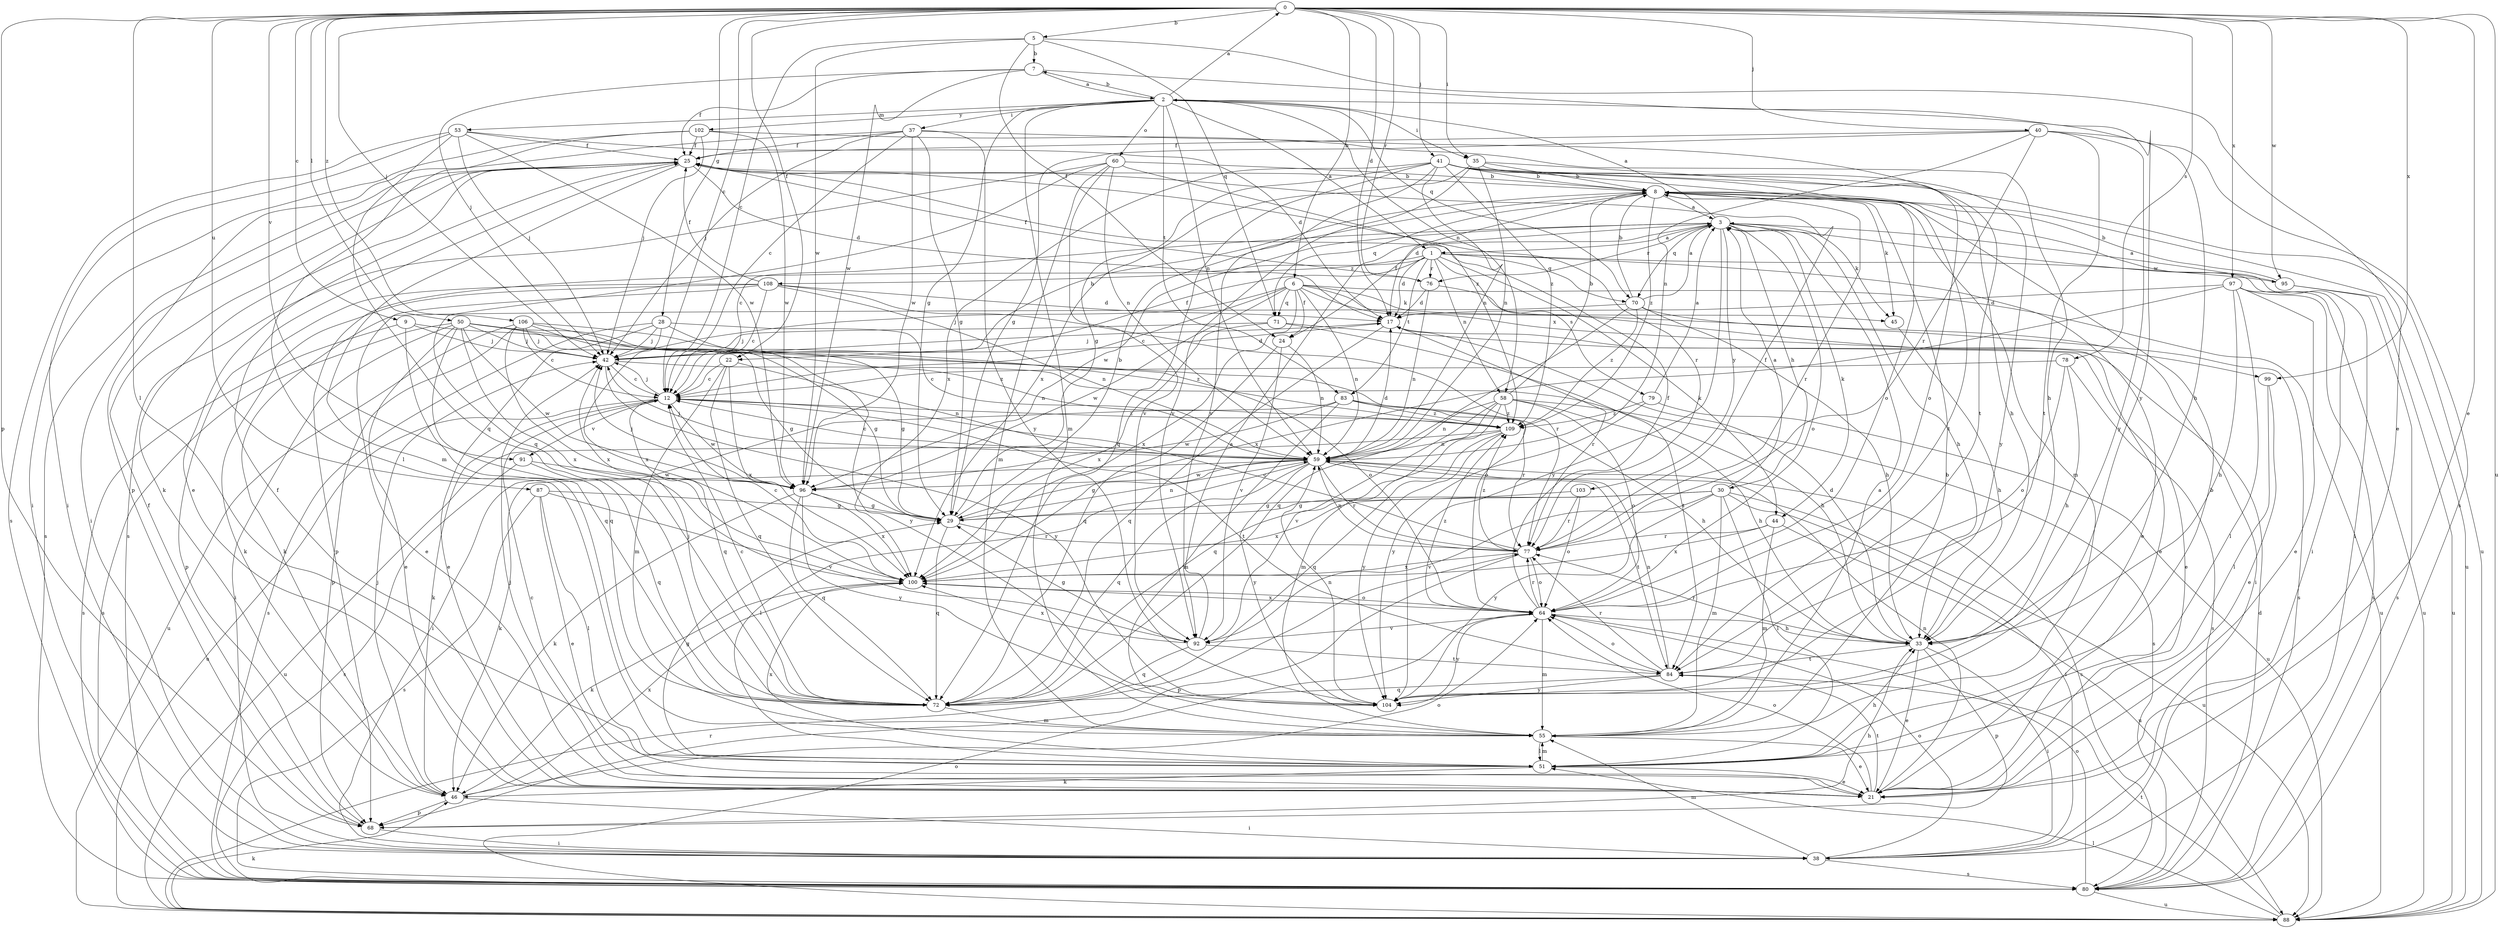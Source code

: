 strict digraph  {
0;
1;
2;
3;
5;
6;
7;
8;
9;
12;
17;
21;
22;
24;
25;
28;
29;
30;
33;
35;
37;
38;
40;
41;
42;
44;
45;
46;
50;
51;
53;
55;
58;
59;
60;
64;
68;
70;
71;
72;
76;
77;
78;
79;
80;
83;
84;
87;
88;
91;
92;
95;
96;
97;
99;
100;
102;
103;
104;
106;
108;
109;
0 -> 5  [label=b];
0 -> 6  [label=b];
0 -> 9  [label=c];
0 -> 12  [label=c];
0 -> 17  [label=d];
0 -> 21  [label=e];
0 -> 22  [label=f];
0 -> 28  [label=g];
0 -> 35  [label=i];
0 -> 40  [label=j];
0 -> 41  [label=j];
0 -> 42  [label=j];
0 -> 50  [label=l];
0 -> 51  [label=l];
0 -> 68  [label=p];
0 -> 76  [label=r];
0 -> 78  [label=s];
0 -> 87  [label=u];
0 -> 88  [label=u];
0 -> 91  [label=v];
0 -> 95  [label=w];
0 -> 97  [label=x];
0 -> 99  [label=x];
0 -> 106  [label=z];
1 -> 17  [label=d];
1 -> 21  [label=e];
1 -> 22  [label=f];
1 -> 44  [label=k];
1 -> 58  [label=n];
1 -> 68  [label=p];
1 -> 70  [label=q];
1 -> 76  [label=r];
1 -> 79  [label=s];
1 -> 83  [label=t];
1 -> 95  [label=w];
1 -> 108  [label=z];
2 -> 0  [label=a];
2 -> 1  [label=a];
2 -> 7  [label=b];
2 -> 29  [label=g];
2 -> 35  [label=i];
2 -> 37  [label=i];
2 -> 53  [label=m];
2 -> 55  [label=m];
2 -> 58  [label=n];
2 -> 59  [label=n];
2 -> 60  [label=o];
2 -> 70  [label=q];
2 -> 80  [label=s];
2 -> 83  [label=t];
2 -> 102  [label=y];
3 -> 1  [label=a];
3 -> 2  [label=a];
3 -> 12  [label=c];
3 -> 24  [label=f];
3 -> 30  [label=h];
3 -> 33  [label=h];
3 -> 38  [label=i];
3 -> 44  [label=k];
3 -> 45  [label=k];
3 -> 64  [label=o];
3 -> 70  [label=q];
3 -> 76  [label=r];
3 -> 96  [label=w];
3 -> 103  [label=y];
3 -> 104  [label=y];
5 -> 7  [label=b];
5 -> 12  [label=c];
5 -> 21  [label=e];
5 -> 24  [label=f];
5 -> 71  [label=q];
5 -> 96  [label=w];
6 -> 12  [label=c];
6 -> 24  [label=f];
6 -> 42  [label=j];
6 -> 45  [label=k];
6 -> 59  [label=n];
6 -> 71  [label=q];
6 -> 80  [label=s];
6 -> 88  [label=u];
6 -> 96  [label=w];
6 -> 99  [label=x];
6 -> 100  [label=x];
7 -> 2  [label=a];
7 -> 25  [label=f];
7 -> 42  [label=j];
7 -> 96  [label=w];
7 -> 104  [label=y];
8 -> 3  [label=a];
8 -> 17  [label=d];
8 -> 38  [label=i];
8 -> 45  [label=k];
8 -> 55  [label=m];
8 -> 71  [label=q];
8 -> 77  [label=r];
8 -> 88  [label=u];
8 -> 109  [label=z];
9 -> 42  [label=j];
9 -> 64  [label=o];
9 -> 72  [label=q];
9 -> 80  [label=s];
12 -> 8  [label=b];
12 -> 42  [label=j];
12 -> 46  [label=k];
12 -> 72  [label=q];
12 -> 84  [label=t];
12 -> 88  [label=u];
12 -> 91  [label=v];
12 -> 96  [label=w];
12 -> 109  [label=z];
17 -> 42  [label=j];
17 -> 72  [label=q];
17 -> 77  [label=r];
21 -> 12  [label=c];
21 -> 25  [label=f];
21 -> 42  [label=j];
21 -> 59  [label=n];
21 -> 64  [label=o];
21 -> 84  [label=t];
22 -> 12  [label=c];
22 -> 55  [label=m];
22 -> 59  [label=n];
22 -> 72  [label=q];
22 -> 100  [label=x];
24 -> 59  [label=n];
24 -> 72  [label=q];
24 -> 92  [label=v];
25 -> 8  [label=b];
25 -> 17  [label=d];
25 -> 21  [label=e];
25 -> 38  [label=i];
25 -> 46  [label=k];
25 -> 55  [label=m];
25 -> 77  [label=r];
25 -> 80  [label=s];
28 -> 21  [label=e];
28 -> 29  [label=g];
28 -> 42  [label=j];
28 -> 59  [label=n];
28 -> 80  [label=s];
28 -> 100  [label=x];
29 -> 8  [label=b];
29 -> 59  [label=n];
29 -> 72  [label=q];
29 -> 77  [label=r];
30 -> 3  [label=a];
30 -> 29  [label=g];
30 -> 38  [label=i];
30 -> 51  [label=l];
30 -> 55  [label=m];
30 -> 88  [label=u];
30 -> 92  [label=v];
30 -> 100  [label=x];
30 -> 104  [label=y];
33 -> 17  [label=d];
33 -> 21  [label=e];
33 -> 38  [label=i];
33 -> 68  [label=p];
33 -> 77  [label=r];
33 -> 84  [label=t];
35 -> 8  [label=b];
35 -> 59  [label=n];
35 -> 64  [label=o];
35 -> 92  [label=v];
35 -> 100  [label=x];
35 -> 104  [label=y];
37 -> 12  [label=c];
37 -> 25  [label=f];
37 -> 29  [label=g];
37 -> 42  [label=j];
37 -> 68  [label=p];
37 -> 84  [label=t];
37 -> 96  [label=w];
37 -> 104  [label=y];
38 -> 55  [label=m];
38 -> 64  [label=o];
38 -> 80  [label=s];
40 -> 25  [label=f];
40 -> 29  [label=g];
40 -> 33  [label=h];
40 -> 59  [label=n];
40 -> 77  [label=r];
40 -> 84  [label=t];
40 -> 104  [label=y];
41 -> 8  [label=b];
41 -> 29  [label=g];
41 -> 33  [label=h];
41 -> 59  [label=n];
41 -> 64  [label=o];
41 -> 72  [label=q];
41 -> 84  [label=t];
41 -> 88  [label=u];
41 -> 92  [label=v];
41 -> 100  [label=x];
41 -> 109  [label=z];
42 -> 12  [label=c];
42 -> 17  [label=d];
42 -> 33  [label=h];
42 -> 104  [label=y];
44 -> 55  [label=m];
44 -> 77  [label=r];
44 -> 88  [label=u];
44 -> 100  [label=x];
45 -> 33  [label=h];
46 -> 38  [label=i];
46 -> 42  [label=j];
46 -> 64  [label=o];
46 -> 68  [label=p];
46 -> 100  [label=x];
50 -> 21  [label=e];
50 -> 29  [label=g];
50 -> 38  [label=i];
50 -> 42  [label=j];
50 -> 64  [label=o];
50 -> 72  [label=q];
50 -> 80  [label=s];
50 -> 96  [label=w];
50 -> 100  [label=x];
50 -> 109  [label=z];
51 -> 8  [label=b];
51 -> 21  [label=e];
51 -> 29  [label=g];
51 -> 33  [label=h];
51 -> 46  [label=k];
51 -> 55  [label=m];
51 -> 100  [label=x];
53 -> 17  [label=d];
53 -> 25  [label=f];
53 -> 38  [label=i];
53 -> 42  [label=j];
53 -> 72  [label=q];
53 -> 80  [label=s];
53 -> 96  [label=w];
55 -> 3  [label=a];
55 -> 8  [label=b];
55 -> 21  [label=e];
55 -> 51  [label=l];
58 -> 8  [label=b];
58 -> 33  [label=h];
58 -> 55  [label=m];
58 -> 59  [label=n];
58 -> 64  [label=o];
58 -> 72  [label=q];
58 -> 80  [label=s];
58 -> 92  [label=v];
58 -> 109  [label=z];
59 -> 12  [label=c];
59 -> 17  [label=d];
59 -> 29  [label=g];
59 -> 42  [label=j];
59 -> 46  [label=k];
59 -> 51  [label=l];
59 -> 72  [label=q];
59 -> 77  [label=r];
59 -> 80  [label=s];
59 -> 84  [label=t];
59 -> 96  [label=w];
59 -> 104  [label=y];
60 -> 8  [label=b];
60 -> 55  [label=m];
60 -> 59  [label=n];
60 -> 72  [label=q];
60 -> 80  [label=s];
60 -> 92  [label=v];
60 -> 109  [label=z];
64 -> 25  [label=f];
64 -> 33  [label=h];
64 -> 55  [label=m];
64 -> 77  [label=r];
64 -> 92  [label=v];
64 -> 100  [label=x];
64 -> 104  [label=y];
64 -> 109  [label=z];
68 -> 25  [label=f];
68 -> 33  [label=h];
68 -> 38  [label=i];
70 -> 3  [label=a];
70 -> 8  [label=b];
70 -> 33  [label=h];
70 -> 38  [label=i];
70 -> 46  [label=k];
70 -> 72  [label=q];
70 -> 109  [label=z];
71 -> 21  [label=e];
71 -> 42  [label=j];
71 -> 84  [label=t];
71 -> 100  [label=x];
72 -> 12  [label=c];
72 -> 42  [label=j];
72 -> 55  [label=m];
76 -> 17  [label=d];
76 -> 21  [label=e];
76 -> 25  [label=f];
76 -> 59  [label=n];
77 -> 12  [label=c];
77 -> 25  [label=f];
77 -> 59  [label=n];
77 -> 64  [label=o];
77 -> 68  [label=p];
77 -> 100  [label=x];
77 -> 109  [label=z];
78 -> 12  [label=c];
78 -> 33  [label=h];
78 -> 64  [label=o];
78 -> 80  [label=s];
79 -> 3  [label=a];
79 -> 88  [label=u];
79 -> 104  [label=y];
79 -> 109  [label=z];
80 -> 17  [label=d];
80 -> 64  [label=o];
80 -> 88  [label=u];
83 -> 33  [label=h];
83 -> 38  [label=i];
83 -> 55  [label=m];
83 -> 77  [label=r];
83 -> 96  [label=w];
83 -> 109  [label=z];
84 -> 59  [label=n];
84 -> 64  [label=o];
84 -> 72  [label=q];
84 -> 77  [label=r];
84 -> 104  [label=y];
87 -> 21  [label=e];
87 -> 29  [label=g];
87 -> 51  [label=l];
87 -> 80  [label=s];
87 -> 92  [label=v];
88 -> 46  [label=k];
88 -> 51  [label=l];
88 -> 64  [label=o];
88 -> 77  [label=r];
88 -> 84  [label=t];
91 -> 72  [label=q];
91 -> 80  [label=s];
91 -> 96  [label=w];
92 -> 3  [label=a];
92 -> 29  [label=g];
92 -> 72  [label=q];
92 -> 84  [label=t];
92 -> 100  [label=x];
95 -> 3  [label=a];
95 -> 8  [label=b];
95 -> 80  [label=s];
95 -> 88  [label=u];
96 -> 29  [label=g];
96 -> 42  [label=j];
96 -> 46  [label=k];
96 -> 72  [label=q];
96 -> 100  [label=x];
96 -> 104  [label=y];
97 -> 17  [label=d];
97 -> 21  [label=e];
97 -> 33  [label=h];
97 -> 51  [label=l];
97 -> 80  [label=s];
97 -> 88  [label=u];
97 -> 100  [label=x];
99 -> 21  [label=e];
99 -> 51  [label=l];
100 -> 12  [label=c];
100 -> 46  [label=k];
100 -> 64  [label=o];
102 -> 25  [label=f];
102 -> 33  [label=h];
102 -> 38  [label=i];
102 -> 42  [label=j];
102 -> 51  [label=l];
102 -> 96  [label=w];
103 -> 29  [label=g];
103 -> 64  [label=o];
103 -> 77  [label=r];
104 -> 59  [label=n];
106 -> 12  [label=c];
106 -> 29  [label=g];
106 -> 42  [label=j];
106 -> 68  [label=p];
106 -> 88  [label=u];
106 -> 100  [label=x];
106 -> 104  [label=y];
106 -> 109  [label=z];
108 -> 12  [label=c];
108 -> 17  [label=d];
108 -> 21  [label=e];
108 -> 25  [label=f];
108 -> 46  [label=k];
108 -> 59  [label=n];
108 -> 68  [label=p];
108 -> 77  [label=r];
109 -> 59  [label=n];
109 -> 72  [label=q];
109 -> 88  [label=u];
109 -> 104  [label=y];
}
